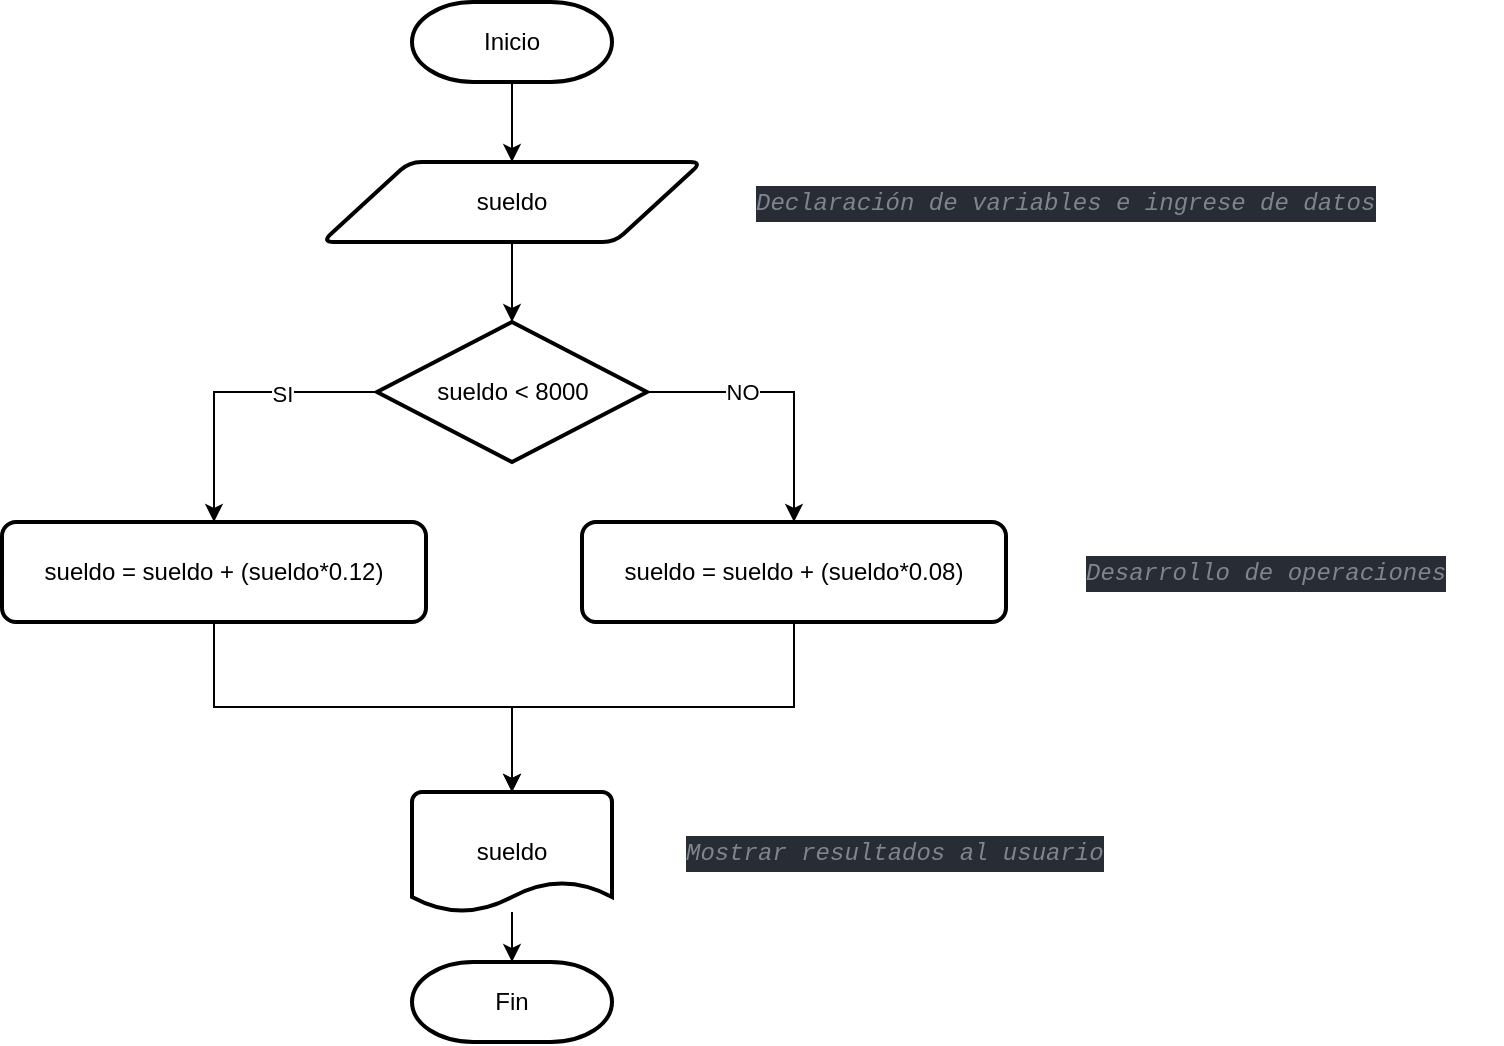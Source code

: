 <mxfile version="20.2.7" type="github"><diagram id="YGDp1pWwWp1Xit0VBKz_" name="Page-1"><mxGraphModel dx="1725" dy="496" grid="1" gridSize="10" guides="1" tooltips="1" connect="1" arrows="1" fold="1" page="1" pageScale="1" pageWidth="827" pageHeight="1169" math="0" shadow="0"><root><mxCell id="0"/><mxCell id="1" parent="0"/><mxCell id="3hFLhpNyAstVCuSb7c-p-1" value="Inicio" style="strokeWidth=2;html=1;shape=mxgraph.flowchart.terminator;whiteSpace=wrap;" parent="1" vertex="1"><mxGeometry x="195" y="50" width="100" height="40" as="geometry"/></mxCell><mxCell id="3hFLhpNyAstVCuSb7c-p-2" style="edgeStyle=orthogonalEdgeStyle;rounded=0;orthogonalLoop=1;jettySize=auto;html=1;exitX=0.5;exitY=1;exitDx=0;exitDy=0;entryX=0.5;entryY=0;entryDx=0;entryDy=0;entryPerimeter=0;" parent="1" source="3hFLhpNyAstVCuSb7c-p-3" target="3hFLhpNyAstVCuSb7c-p-10" edge="1"><mxGeometry relative="1" as="geometry"/></mxCell><mxCell id="3hFLhpNyAstVCuSb7c-p-3" value="sueldo" style="shape=parallelogram;html=1;strokeWidth=2;perimeter=parallelogramPerimeter;whiteSpace=wrap;rounded=1;arcSize=12;size=0.23;" parent="1" vertex="1"><mxGeometry x="150" y="130" width="190" height="40" as="geometry"/></mxCell><mxCell id="3hFLhpNyAstVCuSb7c-p-6" value="Fin" style="strokeWidth=2;html=1;shape=mxgraph.flowchart.terminator;whiteSpace=wrap;" parent="1" vertex="1"><mxGeometry x="195" y="530" width="100" height="40" as="geometry"/></mxCell><mxCell id="3hFLhpNyAstVCuSb7c-p-7" value="" style="endArrow=classic;html=1;rounded=0;exitX=0.5;exitY=1;exitDx=0;exitDy=0;exitPerimeter=0;entryX=0.5;entryY=0;entryDx=0;entryDy=0;" parent="1" source="3hFLhpNyAstVCuSb7c-p-1" target="3hFLhpNyAstVCuSb7c-p-3" edge="1"><mxGeometry width="50" height="50" relative="1" as="geometry"><mxPoint x="75" y="250" as="sourcePoint"/><mxPoint x="125" y="200" as="targetPoint"/></mxGeometry></mxCell><mxCell id="3hFLhpNyAstVCuSb7c-p-8" style="edgeStyle=orthogonalEdgeStyle;rounded=0;orthogonalLoop=1;jettySize=auto;html=1;exitX=0;exitY=0.5;exitDx=0;exitDy=0;exitPerimeter=0;entryX=0.5;entryY=0;entryDx=0;entryDy=0;" parent="1" source="3hFLhpNyAstVCuSb7c-p-10" target="3hFLhpNyAstVCuSb7c-p-19" edge="1"><mxGeometry relative="1" as="geometry"/></mxCell><mxCell id="3hFLhpNyAstVCuSb7c-p-22" value="SI" style="edgeLabel;html=1;align=center;verticalAlign=middle;resizable=0;points=[];" parent="3hFLhpNyAstVCuSb7c-p-8" vertex="1" connectable="0"><mxGeometry x="-0.349" y="1" relative="1" as="geometry"><mxPoint as="offset"/></mxGeometry></mxCell><mxCell id="3hFLhpNyAstVCuSb7c-p-9" style="edgeStyle=orthogonalEdgeStyle;rounded=0;orthogonalLoop=1;jettySize=auto;html=1;exitX=1;exitY=0.5;exitDx=0;exitDy=0;exitPerimeter=0;entryX=0.5;entryY=0;entryDx=0;entryDy=0;" parent="1" source="3hFLhpNyAstVCuSb7c-p-10" target="do95jBhfOzvmu3lKLqMX-1" edge="1"><mxGeometry relative="1" as="geometry"><mxPoint x="490" y="410" as="targetPoint"/><Array as="points"><mxPoint x="386" y="245"/></Array></mxGeometry></mxCell><mxCell id="3hFLhpNyAstVCuSb7c-p-23" value="NO" style="edgeLabel;html=1;align=center;verticalAlign=middle;resizable=0;points=[];" parent="3hFLhpNyAstVCuSb7c-p-9" vertex="1" connectable="0"><mxGeometry x="-0.323" relative="1" as="geometry"><mxPoint as="offset"/></mxGeometry></mxCell><mxCell id="3hFLhpNyAstVCuSb7c-p-10" value="sueldo &amp;lt; 8000" style="strokeWidth=2;html=1;shape=mxgraph.flowchart.decision;whiteSpace=wrap;" parent="1" vertex="1"><mxGeometry x="177.5" y="210" width="135" height="70" as="geometry"/></mxCell><mxCell id="3hFLhpNyAstVCuSb7c-p-26" style="edgeStyle=orthogonalEdgeStyle;rounded=0;orthogonalLoop=1;jettySize=auto;html=1;entryX=0.5;entryY=0;entryDx=0;entryDy=0;entryPerimeter=0;" parent="1" source="3hFLhpNyAstVCuSb7c-p-12" target="3hFLhpNyAstVCuSb7c-p-6" edge="1"><mxGeometry relative="1" as="geometry"/></mxCell><mxCell id="3hFLhpNyAstVCuSb7c-p-12" value="sueldo" style="strokeWidth=2;html=1;shape=mxgraph.flowchart.document2;whiteSpace=wrap;size=0.25;" parent="1" vertex="1"><mxGeometry x="195" y="445" width="100" height="60" as="geometry"/></mxCell><mxCell id="3hFLhpNyAstVCuSb7c-p-13" value="&lt;meta charset=&quot;utf-8&quot;&gt;&lt;div style=&quot;font-style: normal; font-variant-caps: normal; font-weight: normal; letter-spacing: normal; text-align: start; text-indent: 0px; text-transform: none; word-spacing: 0px; -webkit-text-stroke-width: 0px; text-decoration: none; color: rgb(171, 178, 191); background-color: rgb(40, 44, 52); font-family: &amp;quot;Fira Code&amp;quot;, &amp;quot;Menlo for Powerline&amp;quot;, Menlo, Monaco, &amp;quot;Courier New&amp;quot;, monospace; font-size: 12px; line-height: 18px;&quot;&gt;&lt;div&gt;&lt;span style=&quot;color: rgb(127, 132, 142); font-style: italic;&quot;&gt;Declaración de variables e ingrese de datos&lt;/span&gt;&lt;/div&gt;&lt;/div&gt;" style="text;whiteSpace=wrap;html=1;" parent="1" vertex="1"><mxGeometry x="365" y="135" width="340" height="30" as="geometry"/></mxCell><mxCell id="3hFLhpNyAstVCuSb7c-p-14" value="&lt;div style=&quot;font-style: normal; font-variant-caps: normal; font-weight: normal; letter-spacing: normal; text-align: start; text-indent: 0px; text-transform: none; word-spacing: 0px; -webkit-text-stroke-width: 0px; text-decoration: none; color: rgb(171, 178, 191); background-color: rgb(40, 44, 52); font-family: &amp;quot;Fira Code&amp;quot;, &amp;quot;Menlo for Powerline&amp;quot;, Menlo, Monaco, &amp;quot;Courier New&amp;quot;, monospace; font-size: 12px; line-height: 18px;&quot;&gt;&lt;div&gt;&lt;span style=&quot;color: rgb(127, 132, 142); font-style: italic;&quot;&gt;Mostrar resultados al usuario&lt;/span&gt;&lt;/div&gt;&lt;/div&gt;" style="text;whiteSpace=wrap;html=1;" parent="1" vertex="1"><mxGeometry x="330" y="460" width="240" height="30" as="geometry"/></mxCell><mxCell id="3hFLhpNyAstVCuSb7c-p-15" value="&lt;div style=&quot;font-style: normal; font-variant-caps: normal; font-weight: normal; letter-spacing: normal; text-align: start; text-indent: 0px; text-transform: none; word-spacing: 0px; -webkit-text-stroke-width: 0px; text-decoration: none; color: rgb(171, 178, 191); background-color: rgb(40, 44, 52); font-family: &amp;quot;Fira Code&amp;quot;, &amp;quot;Menlo for Powerline&amp;quot;, Menlo, Monaco, &amp;quot;Courier New&amp;quot;, monospace; font-size: 12px; line-height: 18px;&quot;&gt;&lt;div&gt;&lt;span style=&quot;color: rgb(127, 132, 142); font-style: italic;&quot;&gt;Desarrollo de operaciones&lt;/span&gt;&lt;/div&gt;&lt;/div&gt;" style="text;whiteSpace=wrap;html=1;" parent="1" vertex="1"><mxGeometry x="530" y="320" width="210" height="30" as="geometry"/></mxCell><mxCell id="3hFLhpNyAstVCuSb7c-p-20" style="edgeStyle=orthogonalEdgeStyle;rounded=0;orthogonalLoop=1;jettySize=auto;html=1;exitX=0.5;exitY=1;exitDx=0;exitDy=0;entryX=0.5;entryY=0;entryDx=0;entryDy=0;entryPerimeter=0;" parent="1" source="3hFLhpNyAstVCuSb7c-p-19" target="3hFLhpNyAstVCuSb7c-p-12" edge="1"><mxGeometry relative="1" as="geometry"><mxPoint x="245" y="400" as="targetPoint"/></mxGeometry></mxCell><mxCell id="3hFLhpNyAstVCuSb7c-p-19" value="sueldo = sueldo + (sueldo*0.12)" style="rounded=1;whiteSpace=wrap;html=1;absoluteArcSize=1;arcSize=14;strokeWidth=2;" parent="1" vertex="1"><mxGeometry x="-10" y="310" width="212" height="50" as="geometry"/></mxCell><mxCell id="3hFLhpNyAstVCuSb7c-p-25" style="edgeStyle=orthogonalEdgeStyle;rounded=0;orthogonalLoop=1;jettySize=auto;html=1;exitX=0.5;exitY=1;exitDx=0;exitDy=0;entryX=0.5;entryY=0;entryDx=0;entryDy=0;entryPerimeter=0;" parent="1" source="do95jBhfOzvmu3lKLqMX-1" target="3hFLhpNyAstVCuSb7c-p-12" edge="1"><mxGeometry relative="1" as="geometry"><mxPoint x="245" y="430" as="sourcePoint"/></mxGeometry></mxCell><mxCell id="do95jBhfOzvmu3lKLqMX-1" value="sueldo = sueldo + (sueldo*0.08)" style="rounded=1;whiteSpace=wrap;html=1;absoluteArcSize=1;arcSize=14;strokeWidth=2;" vertex="1" parent="1"><mxGeometry x="280" y="310" width="212" height="50" as="geometry"/></mxCell></root></mxGraphModel></diagram></mxfile>